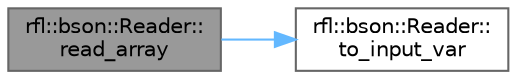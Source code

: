 digraph "rfl::bson::Reader::read_array"
{
 // LATEX_PDF_SIZE
  bgcolor="transparent";
  edge [fontname=Helvetica,fontsize=10,labelfontname=Helvetica,labelfontsize=10];
  node [fontname=Helvetica,fontsize=10,shape=box,height=0.2,width=0.4];
  rankdir="LR";
  Node1 [id="Node000001",label="rfl::bson::Reader::\lread_array",height=0.2,width=0.4,color="gray40", fillcolor="grey60", style="filled", fontcolor="black",tooltip=" "];
  Node1 -> Node2 [id="edge2_Node000001_Node000002",color="steelblue1",style="solid",tooltip=" "];
  Node2 [id="Node000002",label="rfl::bson::Reader::\lto_input_var",height=0.2,width=0.4,color="grey40", fillcolor="white", style="filled",URL="$structrfl_1_1bson_1_1_reader.html#a950f0afaa9452f838a3255d60262d3c8",tooltip=" "];
}
